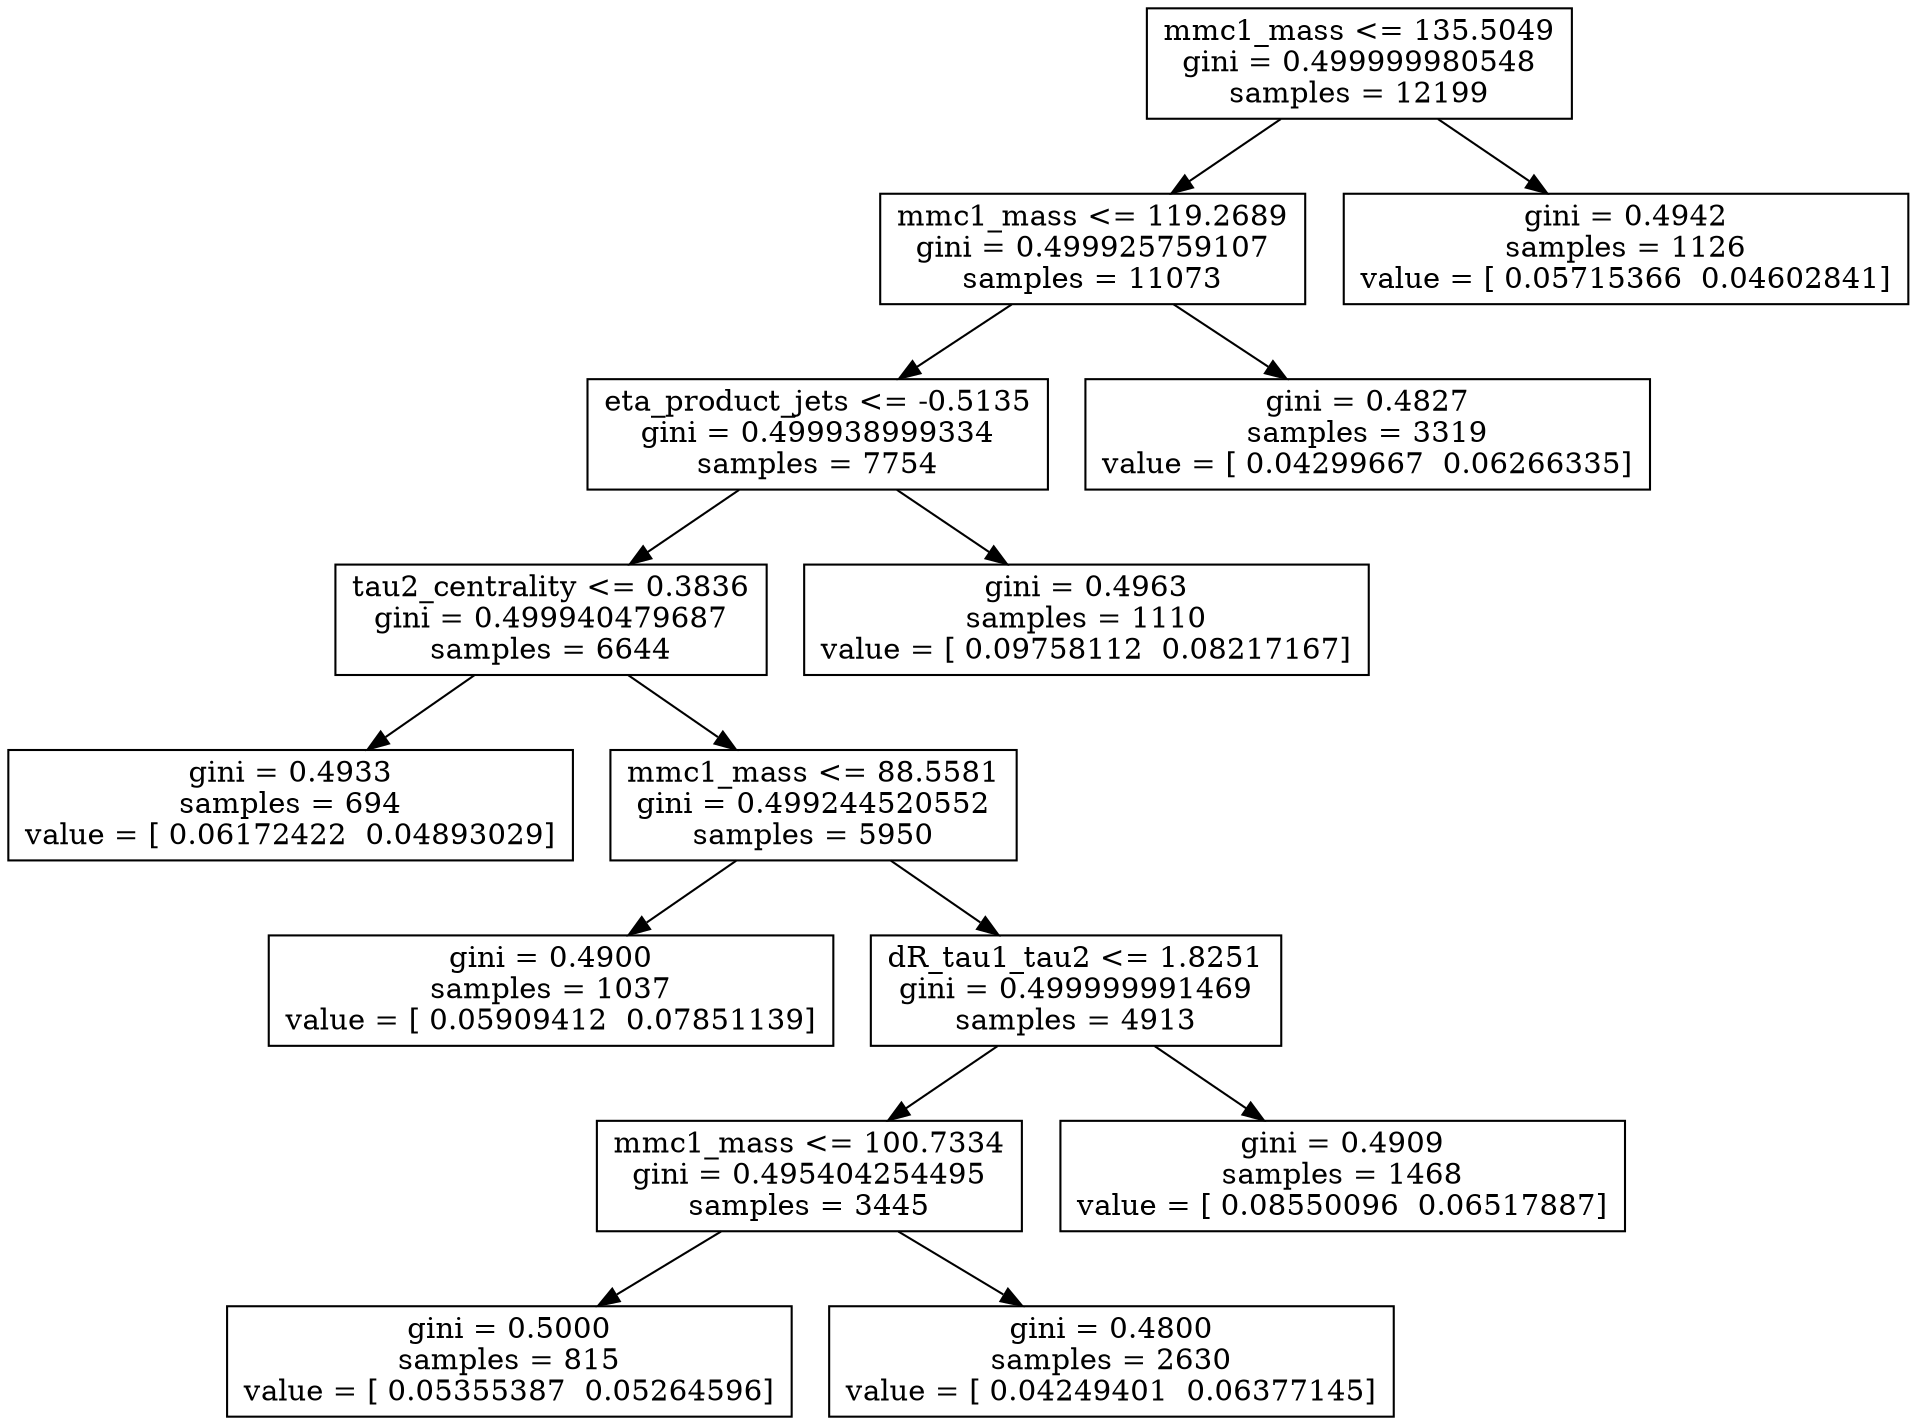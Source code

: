 digraph Tree {
0 [label="mmc1_mass <= 135.5049\ngini = 0.499999980548\nsamples = 12199", shape="box"] ;
1 [label="mmc1_mass <= 119.2689\ngini = 0.499925759107\nsamples = 11073", shape="box"] ;
0 -> 1 ;
2 [label="eta_product_jets <= -0.5135\ngini = 0.499938999334\nsamples = 7754", shape="box"] ;
1 -> 2 ;
3 [label="tau2_centrality <= 0.3836\ngini = 0.499940479687\nsamples = 6644", shape="box"] ;
2 -> 3 ;
4 [label="gini = 0.4933\nsamples = 694\nvalue = [ 0.06172422  0.04893029]", shape="box"] ;
3 -> 4 ;
5 [label="mmc1_mass <= 88.5581\ngini = 0.499244520552\nsamples = 5950", shape="box"] ;
3 -> 5 ;
6 [label="gini = 0.4900\nsamples = 1037\nvalue = [ 0.05909412  0.07851139]", shape="box"] ;
5 -> 6 ;
7 [label="dR_tau1_tau2 <= 1.8251\ngini = 0.499999991469\nsamples = 4913", shape="box"] ;
5 -> 7 ;
8 [label="mmc1_mass <= 100.7334\ngini = 0.495404254495\nsamples = 3445", shape="box"] ;
7 -> 8 ;
9 [label="gini = 0.5000\nsamples = 815\nvalue = [ 0.05355387  0.05264596]", shape="box"] ;
8 -> 9 ;
10 [label="gini = 0.4800\nsamples = 2630\nvalue = [ 0.04249401  0.06377145]", shape="box"] ;
8 -> 10 ;
11 [label="gini = 0.4909\nsamples = 1468\nvalue = [ 0.08550096  0.06517887]", shape="box"] ;
7 -> 11 ;
12 [label="gini = 0.4963\nsamples = 1110\nvalue = [ 0.09758112  0.08217167]", shape="box"] ;
2 -> 12 ;
13 [label="gini = 0.4827\nsamples = 3319\nvalue = [ 0.04299667  0.06266335]", shape="box"] ;
1 -> 13 ;
14 [label="gini = 0.4942\nsamples = 1126\nvalue = [ 0.05715366  0.04602841]", shape="box"] ;
0 -> 14 ;
}